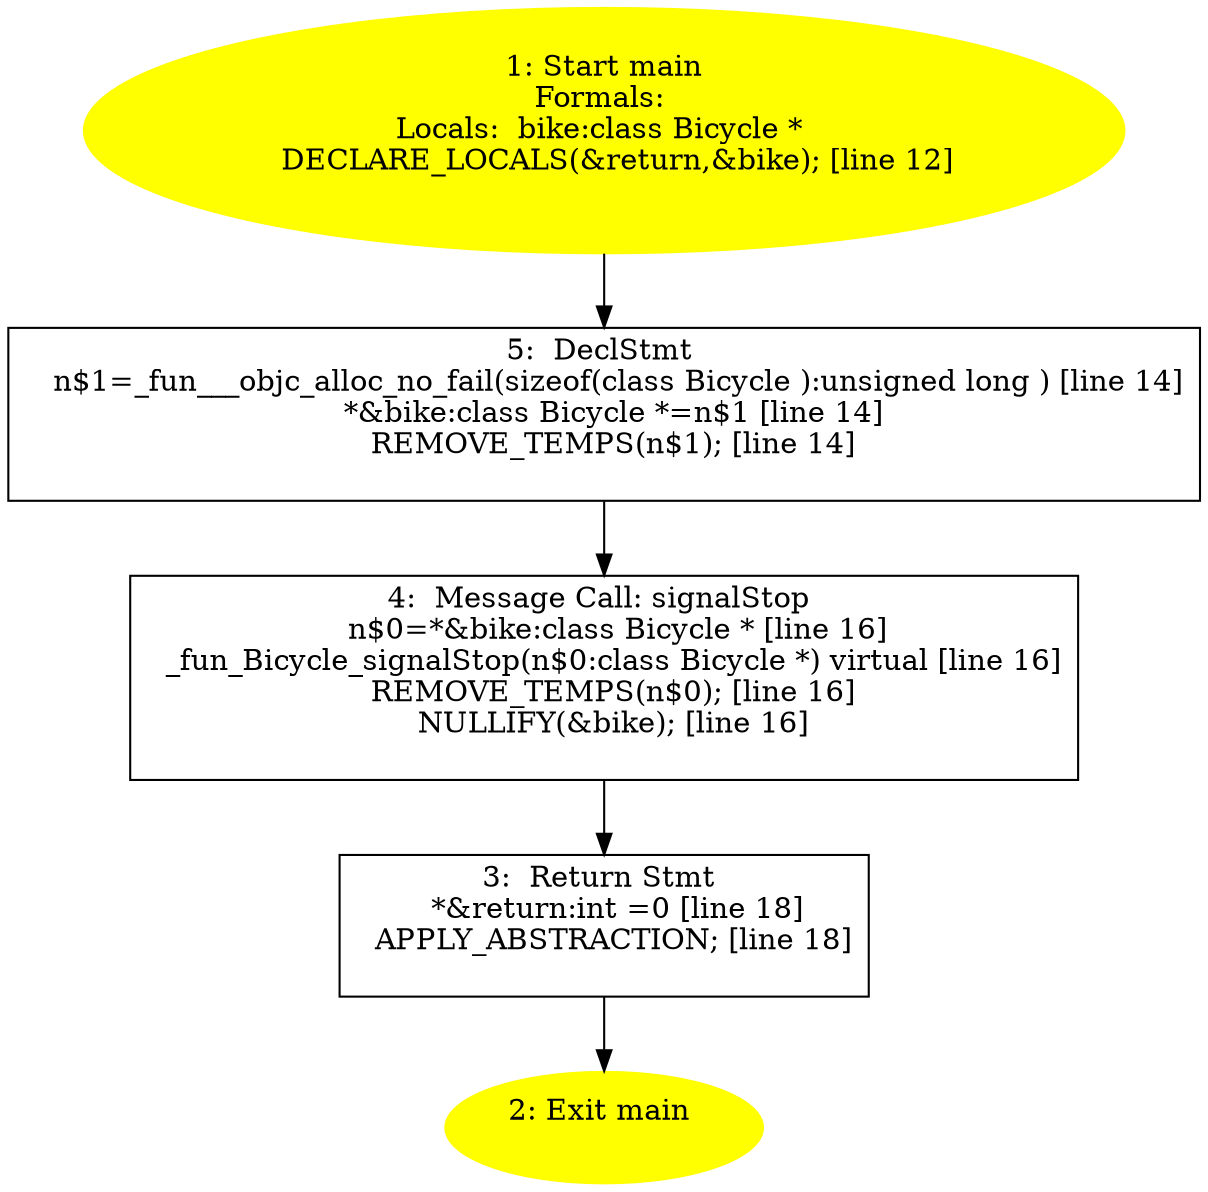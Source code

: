 digraph iCFG {
5 [label="5:  DeclStmt \n   n$1=_fun___objc_alloc_no_fail(sizeof(class Bicycle ):unsigned long ) [line 14]\n  *&bike:class Bicycle *=n$1 [line 14]\n  REMOVE_TEMPS(n$1); [line 14]\n " shape="box"]
	

	 5 -> 4 ;
4 [label="4:  Message Call: signalStop \n   n$0=*&bike:class Bicycle * [line 16]\n  _fun_Bicycle_signalStop(n$0:class Bicycle *) virtual [line 16]\n  REMOVE_TEMPS(n$0); [line 16]\n  NULLIFY(&bike); [line 16]\n " shape="box"]
	

	 4 -> 3 ;
3 [label="3:  Return Stmt \n   *&return:int =0 [line 18]\n  APPLY_ABSTRACTION; [line 18]\n " shape="box"]
	

	 3 -> 2 ;
2 [label="2: Exit main \n  " color=yellow style=filled]
	

1 [label="1: Start main\nFormals: \nLocals:  bike:class Bicycle * \n   DECLARE_LOCALS(&return,&bike); [line 12]\n " color=yellow style=filled]
	

	 1 -> 5 ;
}
